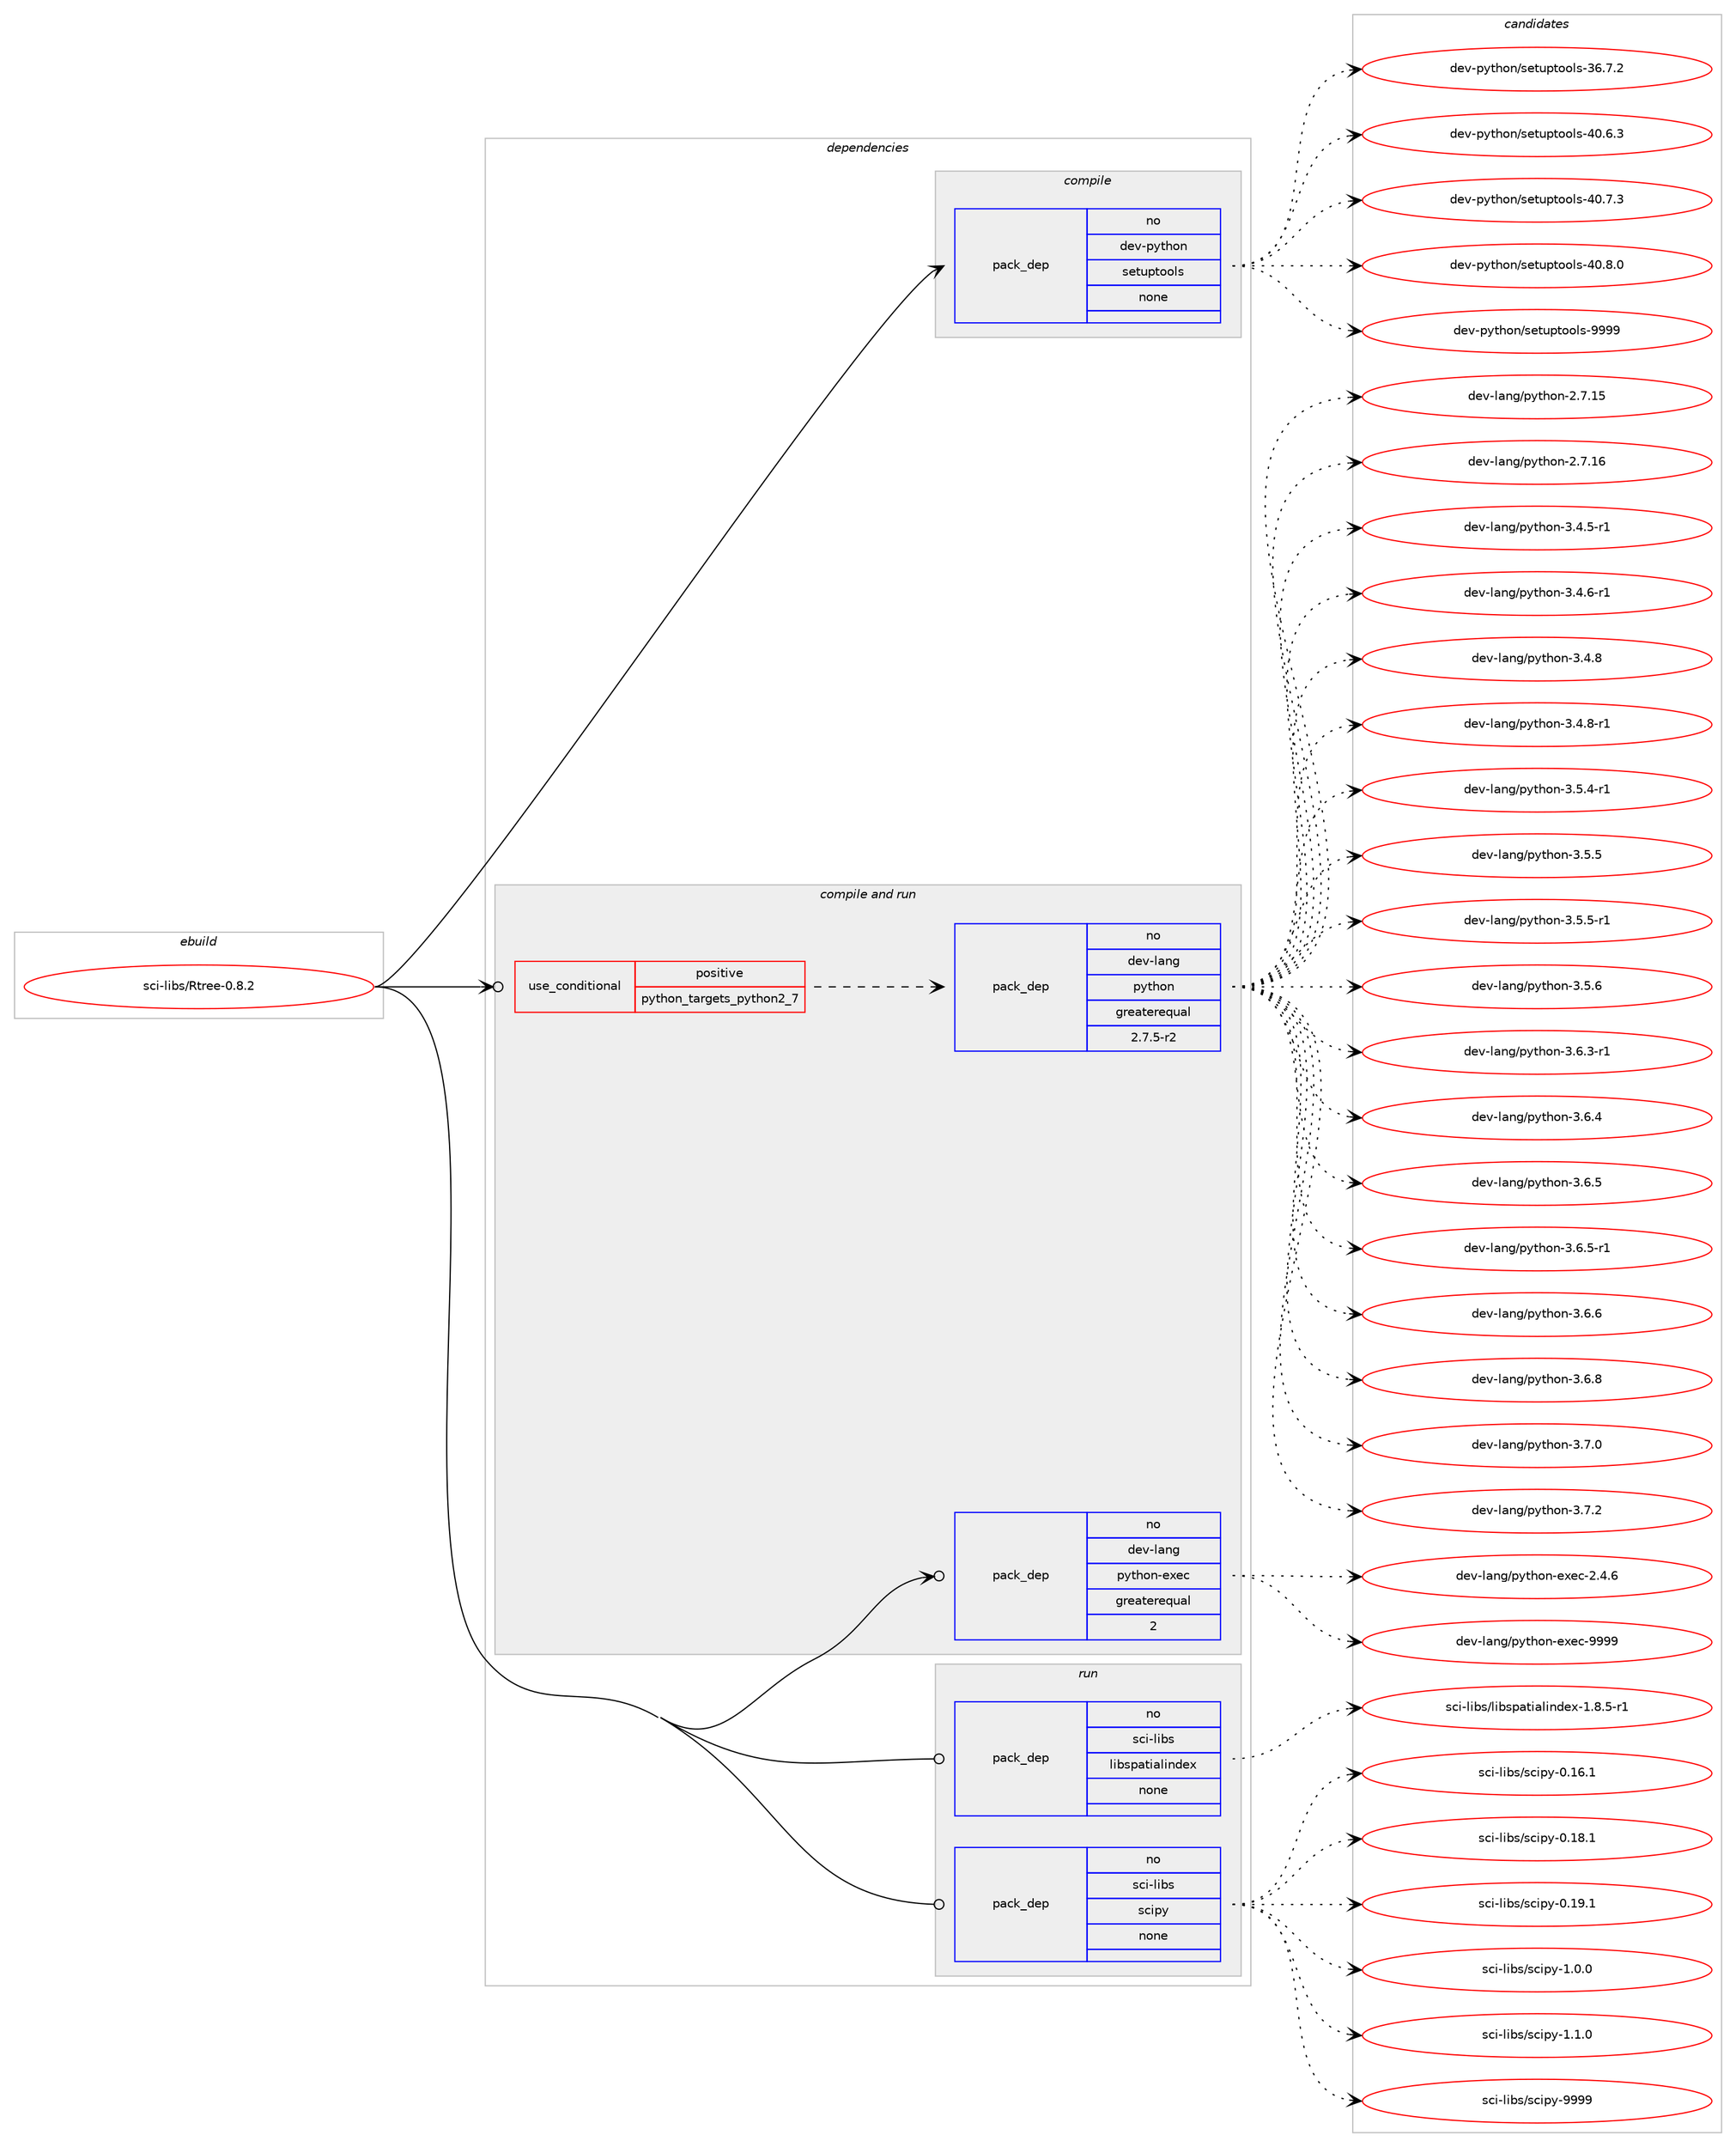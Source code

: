 digraph prolog {

# *************
# Graph options
# *************

newrank=true;
concentrate=true;
compound=true;
graph [rankdir=LR,fontname=Helvetica,fontsize=10,ranksep=1.5];#, ranksep=2.5, nodesep=0.2];
edge  [arrowhead=vee];
node  [fontname=Helvetica,fontsize=10];

# **********
# The ebuild
# **********

subgraph cluster_leftcol {
color=gray;
rank=same;
label=<<i>ebuild</i>>;
id [label="sci-libs/Rtree-0.8.2", color=red, width=4, href="../sci-libs/Rtree-0.8.2.svg"];
}

# ****************
# The dependencies
# ****************

subgraph cluster_midcol {
color=gray;
label=<<i>dependencies</i>>;
subgraph cluster_compile {
fillcolor="#eeeeee";
style=filled;
label=<<i>compile</i>>;
subgraph pack1211212 {
dependency1691862 [label=<<TABLE BORDER="0" CELLBORDER="1" CELLSPACING="0" CELLPADDING="4" WIDTH="220"><TR><TD ROWSPAN="6" CELLPADDING="30">pack_dep</TD></TR><TR><TD WIDTH="110">no</TD></TR><TR><TD>dev-python</TD></TR><TR><TD>setuptools</TD></TR><TR><TD>none</TD></TR><TR><TD></TD></TR></TABLE>>, shape=none, color=blue];
}
id:e -> dependency1691862:w [weight=20,style="solid",arrowhead="vee"];
}
subgraph cluster_compileandrun {
fillcolor="#eeeeee";
style=filled;
label=<<i>compile and run</i>>;
subgraph cond452941 {
dependency1691863 [label=<<TABLE BORDER="0" CELLBORDER="1" CELLSPACING="0" CELLPADDING="4"><TR><TD ROWSPAN="3" CELLPADDING="10">use_conditional</TD></TR><TR><TD>positive</TD></TR><TR><TD>python_targets_python2_7</TD></TR></TABLE>>, shape=none, color=red];
subgraph pack1211213 {
dependency1691864 [label=<<TABLE BORDER="0" CELLBORDER="1" CELLSPACING="0" CELLPADDING="4" WIDTH="220"><TR><TD ROWSPAN="6" CELLPADDING="30">pack_dep</TD></TR><TR><TD WIDTH="110">no</TD></TR><TR><TD>dev-lang</TD></TR><TR><TD>python</TD></TR><TR><TD>greaterequal</TD></TR><TR><TD>2.7.5-r2</TD></TR></TABLE>>, shape=none, color=blue];
}
dependency1691863:e -> dependency1691864:w [weight=20,style="dashed",arrowhead="vee"];
}
id:e -> dependency1691863:w [weight=20,style="solid",arrowhead="odotvee"];
subgraph pack1211214 {
dependency1691865 [label=<<TABLE BORDER="0" CELLBORDER="1" CELLSPACING="0" CELLPADDING="4" WIDTH="220"><TR><TD ROWSPAN="6" CELLPADDING="30">pack_dep</TD></TR><TR><TD WIDTH="110">no</TD></TR><TR><TD>dev-lang</TD></TR><TR><TD>python-exec</TD></TR><TR><TD>greaterequal</TD></TR><TR><TD>2</TD></TR></TABLE>>, shape=none, color=blue];
}
id:e -> dependency1691865:w [weight=20,style="solid",arrowhead="odotvee"];
}
subgraph cluster_run {
fillcolor="#eeeeee";
style=filled;
label=<<i>run</i>>;
subgraph pack1211215 {
dependency1691866 [label=<<TABLE BORDER="0" CELLBORDER="1" CELLSPACING="0" CELLPADDING="4" WIDTH="220"><TR><TD ROWSPAN="6" CELLPADDING="30">pack_dep</TD></TR><TR><TD WIDTH="110">no</TD></TR><TR><TD>sci-libs</TD></TR><TR><TD>libspatialindex</TD></TR><TR><TD>none</TD></TR><TR><TD></TD></TR></TABLE>>, shape=none, color=blue];
}
id:e -> dependency1691866:w [weight=20,style="solid",arrowhead="odot"];
subgraph pack1211216 {
dependency1691867 [label=<<TABLE BORDER="0" CELLBORDER="1" CELLSPACING="0" CELLPADDING="4" WIDTH="220"><TR><TD ROWSPAN="6" CELLPADDING="30">pack_dep</TD></TR><TR><TD WIDTH="110">no</TD></TR><TR><TD>sci-libs</TD></TR><TR><TD>scipy</TD></TR><TR><TD>none</TD></TR><TR><TD></TD></TR></TABLE>>, shape=none, color=blue];
}
id:e -> dependency1691867:w [weight=20,style="solid",arrowhead="odot"];
}
}

# **************
# The candidates
# **************

subgraph cluster_choices {
rank=same;
color=gray;
label=<<i>candidates</i>>;

subgraph choice1211212 {
color=black;
nodesep=1;
choice100101118451121211161041111104711510111611711211611111110811545515446554650 [label="dev-python/setuptools-36.7.2", color=red, width=4,href="../dev-python/setuptools-36.7.2.svg"];
choice100101118451121211161041111104711510111611711211611111110811545524846544651 [label="dev-python/setuptools-40.6.3", color=red, width=4,href="../dev-python/setuptools-40.6.3.svg"];
choice100101118451121211161041111104711510111611711211611111110811545524846554651 [label="dev-python/setuptools-40.7.3", color=red, width=4,href="../dev-python/setuptools-40.7.3.svg"];
choice100101118451121211161041111104711510111611711211611111110811545524846564648 [label="dev-python/setuptools-40.8.0", color=red, width=4,href="../dev-python/setuptools-40.8.0.svg"];
choice10010111845112121116104111110471151011161171121161111111081154557575757 [label="dev-python/setuptools-9999", color=red, width=4,href="../dev-python/setuptools-9999.svg"];
dependency1691862:e -> choice100101118451121211161041111104711510111611711211611111110811545515446554650:w [style=dotted,weight="100"];
dependency1691862:e -> choice100101118451121211161041111104711510111611711211611111110811545524846544651:w [style=dotted,weight="100"];
dependency1691862:e -> choice100101118451121211161041111104711510111611711211611111110811545524846554651:w [style=dotted,weight="100"];
dependency1691862:e -> choice100101118451121211161041111104711510111611711211611111110811545524846564648:w [style=dotted,weight="100"];
dependency1691862:e -> choice10010111845112121116104111110471151011161171121161111111081154557575757:w [style=dotted,weight="100"];
}
subgraph choice1211213 {
color=black;
nodesep=1;
choice10010111845108971101034711212111610411111045504655464953 [label="dev-lang/python-2.7.15", color=red, width=4,href="../dev-lang/python-2.7.15.svg"];
choice10010111845108971101034711212111610411111045504655464954 [label="dev-lang/python-2.7.16", color=red, width=4,href="../dev-lang/python-2.7.16.svg"];
choice1001011184510897110103471121211161041111104551465246534511449 [label="dev-lang/python-3.4.5-r1", color=red, width=4,href="../dev-lang/python-3.4.5-r1.svg"];
choice1001011184510897110103471121211161041111104551465246544511449 [label="dev-lang/python-3.4.6-r1", color=red, width=4,href="../dev-lang/python-3.4.6-r1.svg"];
choice100101118451089711010347112121116104111110455146524656 [label="dev-lang/python-3.4.8", color=red, width=4,href="../dev-lang/python-3.4.8.svg"];
choice1001011184510897110103471121211161041111104551465246564511449 [label="dev-lang/python-3.4.8-r1", color=red, width=4,href="../dev-lang/python-3.4.8-r1.svg"];
choice1001011184510897110103471121211161041111104551465346524511449 [label="dev-lang/python-3.5.4-r1", color=red, width=4,href="../dev-lang/python-3.5.4-r1.svg"];
choice100101118451089711010347112121116104111110455146534653 [label="dev-lang/python-3.5.5", color=red, width=4,href="../dev-lang/python-3.5.5.svg"];
choice1001011184510897110103471121211161041111104551465346534511449 [label="dev-lang/python-3.5.5-r1", color=red, width=4,href="../dev-lang/python-3.5.5-r1.svg"];
choice100101118451089711010347112121116104111110455146534654 [label="dev-lang/python-3.5.6", color=red, width=4,href="../dev-lang/python-3.5.6.svg"];
choice1001011184510897110103471121211161041111104551465446514511449 [label="dev-lang/python-3.6.3-r1", color=red, width=4,href="../dev-lang/python-3.6.3-r1.svg"];
choice100101118451089711010347112121116104111110455146544652 [label="dev-lang/python-3.6.4", color=red, width=4,href="../dev-lang/python-3.6.4.svg"];
choice100101118451089711010347112121116104111110455146544653 [label="dev-lang/python-3.6.5", color=red, width=4,href="../dev-lang/python-3.6.5.svg"];
choice1001011184510897110103471121211161041111104551465446534511449 [label="dev-lang/python-3.6.5-r1", color=red, width=4,href="../dev-lang/python-3.6.5-r1.svg"];
choice100101118451089711010347112121116104111110455146544654 [label="dev-lang/python-3.6.6", color=red, width=4,href="../dev-lang/python-3.6.6.svg"];
choice100101118451089711010347112121116104111110455146544656 [label="dev-lang/python-3.6.8", color=red, width=4,href="../dev-lang/python-3.6.8.svg"];
choice100101118451089711010347112121116104111110455146554648 [label="dev-lang/python-3.7.0", color=red, width=4,href="../dev-lang/python-3.7.0.svg"];
choice100101118451089711010347112121116104111110455146554650 [label="dev-lang/python-3.7.2", color=red, width=4,href="../dev-lang/python-3.7.2.svg"];
dependency1691864:e -> choice10010111845108971101034711212111610411111045504655464953:w [style=dotted,weight="100"];
dependency1691864:e -> choice10010111845108971101034711212111610411111045504655464954:w [style=dotted,weight="100"];
dependency1691864:e -> choice1001011184510897110103471121211161041111104551465246534511449:w [style=dotted,weight="100"];
dependency1691864:e -> choice1001011184510897110103471121211161041111104551465246544511449:w [style=dotted,weight="100"];
dependency1691864:e -> choice100101118451089711010347112121116104111110455146524656:w [style=dotted,weight="100"];
dependency1691864:e -> choice1001011184510897110103471121211161041111104551465246564511449:w [style=dotted,weight="100"];
dependency1691864:e -> choice1001011184510897110103471121211161041111104551465346524511449:w [style=dotted,weight="100"];
dependency1691864:e -> choice100101118451089711010347112121116104111110455146534653:w [style=dotted,weight="100"];
dependency1691864:e -> choice1001011184510897110103471121211161041111104551465346534511449:w [style=dotted,weight="100"];
dependency1691864:e -> choice100101118451089711010347112121116104111110455146534654:w [style=dotted,weight="100"];
dependency1691864:e -> choice1001011184510897110103471121211161041111104551465446514511449:w [style=dotted,weight="100"];
dependency1691864:e -> choice100101118451089711010347112121116104111110455146544652:w [style=dotted,weight="100"];
dependency1691864:e -> choice100101118451089711010347112121116104111110455146544653:w [style=dotted,weight="100"];
dependency1691864:e -> choice1001011184510897110103471121211161041111104551465446534511449:w [style=dotted,weight="100"];
dependency1691864:e -> choice100101118451089711010347112121116104111110455146544654:w [style=dotted,weight="100"];
dependency1691864:e -> choice100101118451089711010347112121116104111110455146544656:w [style=dotted,weight="100"];
dependency1691864:e -> choice100101118451089711010347112121116104111110455146554648:w [style=dotted,weight="100"];
dependency1691864:e -> choice100101118451089711010347112121116104111110455146554650:w [style=dotted,weight="100"];
}
subgraph choice1211214 {
color=black;
nodesep=1;
choice1001011184510897110103471121211161041111104510112010199455046524654 [label="dev-lang/python-exec-2.4.6", color=red, width=4,href="../dev-lang/python-exec-2.4.6.svg"];
choice10010111845108971101034711212111610411111045101120101994557575757 [label="dev-lang/python-exec-9999", color=red, width=4,href="../dev-lang/python-exec-9999.svg"];
dependency1691865:e -> choice1001011184510897110103471121211161041111104510112010199455046524654:w [style=dotted,weight="100"];
dependency1691865:e -> choice10010111845108971101034711212111610411111045101120101994557575757:w [style=dotted,weight="100"];
}
subgraph choice1211215 {
color=black;
nodesep=1;
choice115991054510810598115471081059811511297116105971081051101001011204549465646534511449 [label="sci-libs/libspatialindex-1.8.5-r1", color=red, width=4,href="../sci-libs/libspatialindex-1.8.5-r1.svg"];
dependency1691866:e -> choice115991054510810598115471081059811511297116105971081051101001011204549465646534511449:w [style=dotted,weight="100"];
}
subgraph choice1211216 {
color=black;
nodesep=1;
choice115991054510810598115471159910511212145484649544649 [label="sci-libs/scipy-0.16.1", color=red, width=4,href="../sci-libs/scipy-0.16.1.svg"];
choice115991054510810598115471159910511212145484649564649 [label="sci-libs/scipy-0.18.1", color=red, width=4,href="../sci-libs/scipy-0.18.1.svg"];
choice115991054510810598115471159910511212145484649574649 [label="sci-libs/scipy-0.19.1", color=red, width=4,href="../sci-libs/scipy-0.19.1.svg"];
choice1159910545108105981154711599105112121454946484648 [label="sci-libs/scipy-1.0.0", color=red, width=4,href="../sci-libs/scipy-1.0.0.svg"];
choice1159910545108105981154711599105112121454946494648 [label="sci-libs/scipy-1.1.0", color=red, width=4,href="../sci-libs/scipy-1.1.0.svg"];
choice11599105451081059811547115991051121214557575757 [label="sci-libs/scipy-9999", color=red, width=4,href="../sci-libs/scipy-9999.svg"];
dependency1691867:e -> choice115991054510810598115471159910511212145484649544649:w [style=dotted,weight="100"];
dependency1691867:e -> choice115991054510810598115471159910511212145484649564649:w [style=dotted,weight="100"];
dependency1691867:e -> choice115991054510810598115471159910511212145484649574649:w [style=dotted,weight="100"];
dependency1691867:e -> choice1159910545108105981154711599105112121454946484648:w [style=dotted,weight="100"];
dependency1691867:e -> choice1159910545108105981154711599105112121454946494648:w [style=dotted,weight="100"];
dependency1691867:e -> choice11599105451081059811547115991051121214557575757:w [style=dotted,weight="100"];
}
}

}
